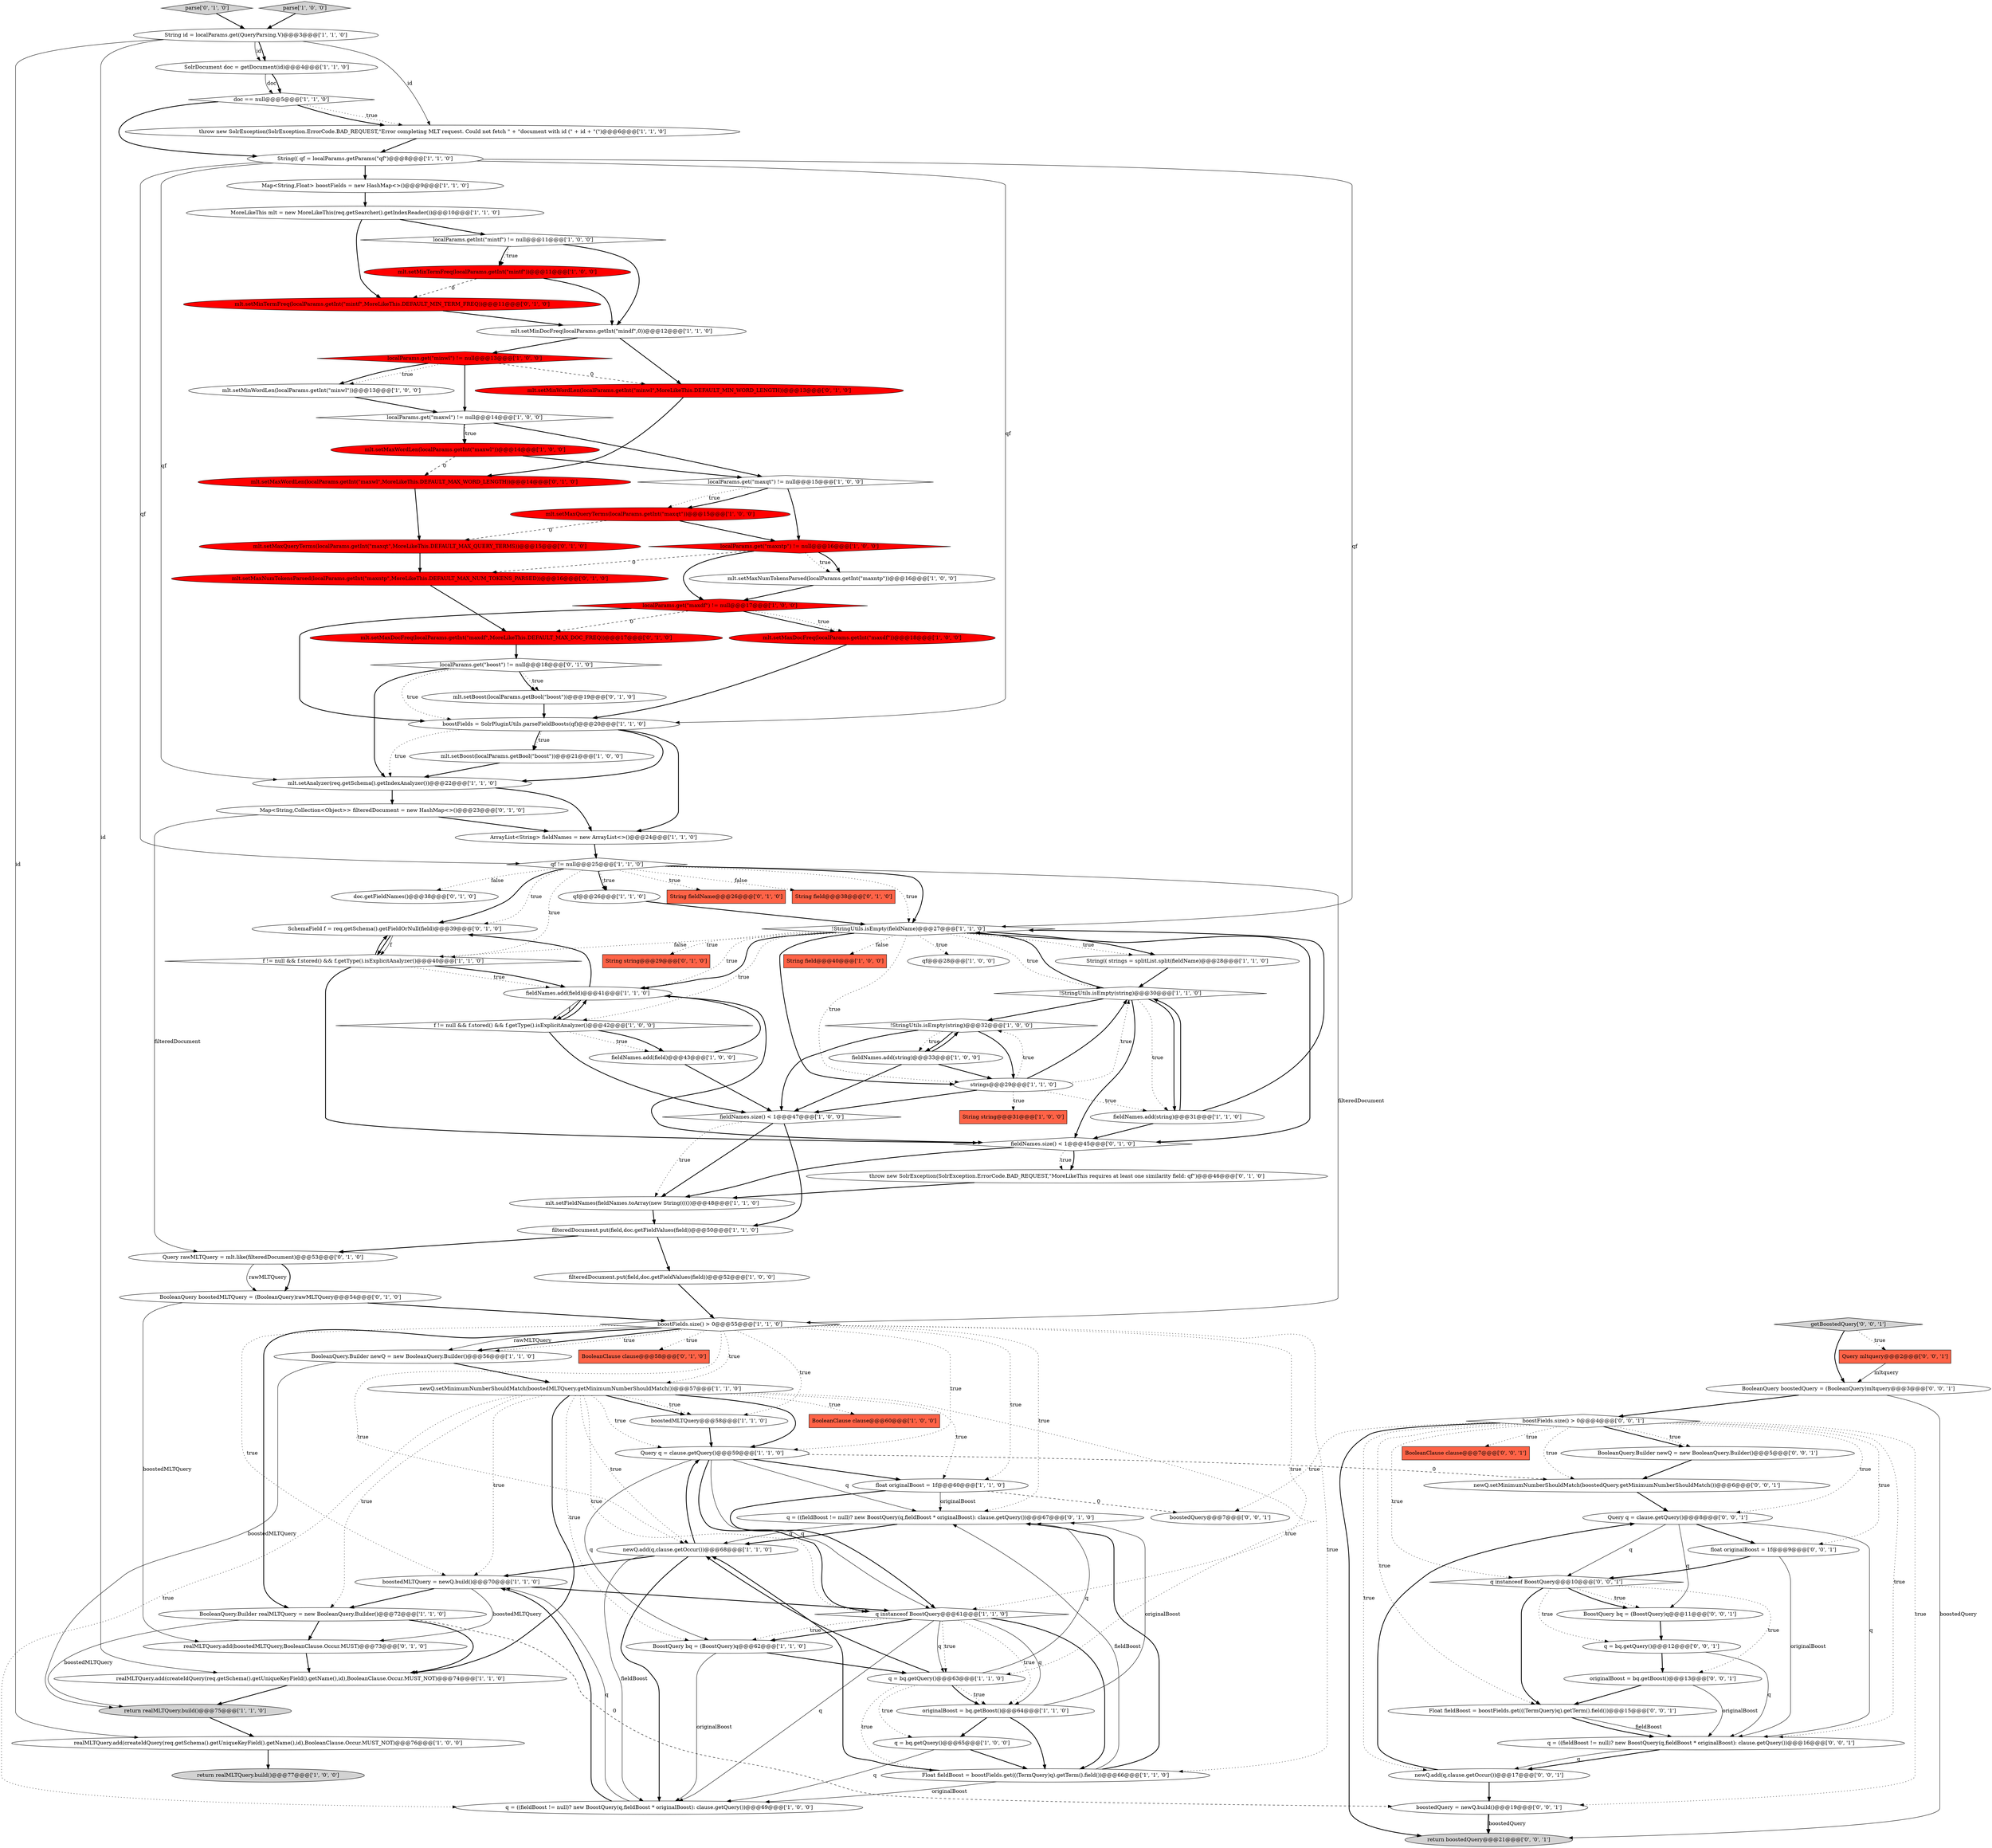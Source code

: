 digraph {
20 [style = filled, label = "mlt.setBoost(localParams.getBool(\"boost\"))@@@21@@@['1', '0', '0']", fillcolor = white, shape = ellipse image = "AAA0AAABBB1BBB"];
44 [style = filled, label = "Query q = clause.getQuery()@@@59@@@['1', '1', '0']", fillcolor = white, shape = ellipse image = "AAA0AAABBB1BBB"];
60 [style = filled, label = "mlt.setMinDocFreq(localParams.getInt(\"mindf\",0))@@@12@@@['1', '1', '0']", fillcolor = white, shape = ellipse image = "AAA0AAABBB1BBB"];
38 [style = filled, label = "qf != null@@@25@@@['1', '1', '0']", fillcolor = white, shape = diamond image = "AAA0AAABBB1BBB"];
83 [style = filled, label = "mlt.setMaxDocFreq(localParams.getInt(\"maxdf\",MoreLikeThis.DEFAULT_MAX_DOC_FREQ))@@@17@@@['0', '1', '0']", fillcolor = red, shape = ellipse image = "AAA1AAABBB2BBB"];
10 [style = filled, label = "SolrDocument doc = getDocument(id)@@@4@@@['1', '1', '0']", fillcolor = white, shape = ellipse image = "AAA0AAABBB1BBB"];
69 [style = filled, label = "SchemaField f = req.getSchema().getFieldOrNull(field)@@@39@@@['0', '1', '0']", fillcolor = white, shape = ellipse image = "AAA0AAABBB2BBB"];
96 [style = filled, label = "newQ.setMinimumNumberShouldMatch(boostedQuery.getMinimumNumberShouldMatch())@@@6@@@['0', '0', '1']", fillcolor = white, shape = ellipse image = "AAA0AAABBB3BBB"];
41 [style = filled, label = "fieldNames.add(field)@@@41@@@['1', '1', '0']", fillcolor = white, shape = ellipse image = "AAA0AAABBB1BBB"];
101 [style = filled, label = "boostedQuery@@@7@@@['0', '0', '1']", fillcolor = white, shape = ellipse image = "AAA0AAABBB3BBB"];
92 [style = filled, label = "getBoostedQuery['0', '0', '1']", fillcolor = lightgray, shape = diamond image = "AAA0AAABBB3BBB"];
35 [style = filled, label = "filteredDocument.put(field,doc.getFieldValues(field))@@@52@@@['1', '0', '0']", fillcolor = white, shape = ellipse image = "AAA0AAABBB1BBB"];
24 [style = filled, label = "boostFields.size() > 0@@@55@@@['1', '1', '0']", fillcolor = white, shape = diamond image = "AAA0AAABBB1BBB"];
40 [style = filled, label = "ArrayList<String> fieldNames = new ArrayList<>()@@@24@@@['1', '1', '0']", fillcolor = white, shape = ellipse image = "AAA0AAABBB1BBB"];
51 [style = filled, label = "!StringUtils.isEmpty(fieldName)@@@27@@@['1', '1', '0']", fillcolor = white, shape = diamond image = "AAA0AAABBB1BBB"];
46 [style = filled, label = "filteredDocument.put(field,doc.getFieldValues(field))@@@50@@@['1', '1', '0']", fillcolor = white, shape = ellipse image = "AAA0AAABBB1BBB"];
67 [style = filled, label = "mlt.setMaxNumTokensParsed(localParams.getInt(\"maxntp\",MoreLikeThis.DEFAULT_MAX_NUM_TOKENS_PARSED))@@@16@@@['0', '1', '0']", fillcolor = red, shape = ellipse image = "AAA1AAABBB2BBB"];
30 [style = filled, label = "q = ((fieldBoost != null)? new BoostQuery(q,fieldBoost * originalBoost): clause.getQuery())@@@69@@@['1', '0', '0']", fillcolor = white, shape = ellipse image = "AAA0AAABBB1BBB"];
17 [style = filled, label = "newQ.add(q,clause.getOccur())@@@68@@@['1', '1', '0']", fillcolor = white, shape = ellipse image = "AAA0AAABBB1BBB"];
42 [style = filled, label = "fieldNames.add(field)@@@43@@@['1', '0', '0']", fillcolor = white, shape = ellipse image = "AAA0AAABBB1BBB"];
70 [style = filled, label = "mlt.setMinTermFreq(localParams.getInt(\"mintf\",MoreLikeThis.DEFAULT_MIN_TERM_FREQ))@@@11@@@['0', '1', '0']", fillcolor = red, shape = ellipse image = "AAA1AAABBB2BBB"];
103 [style = filled, label = "Query q = clause.getQuery()@@@8@@@['0', '0', '1']", fillcolor = white, shape = ellipse image = "AAA0AAABBB3BBB"];
31 [style = filled, label = "String id = localParams.get(QueryParsing.V)@@@3@@@['1', '1', '0']", fillcolor = white, shape = ellipse image = "AAA0AAABBB1BBB"];
80 [style = filled, label = "realMLTQuery.add(boostedMLTQuery,BooleanClause.Occur.MUST)@@@73@@@['0', '1', '0']", fillcolor = white, shape = ellipse image = "AAA0AAABBB2BBB"];
79 [style = filled, label = "localParams.get(\"boost\") != null@@@18@@@['0', '1', '0']", fillcolor = white, shape = diamond image = "AAA0AAABBB2BBB"];
29 [style = filled, label = "localParams.get(\"maxwl\") != null@@@14@@@['1', '0', '0']", fillcolor = white, shape = diamond image = "AAA0AAABBB1BBB"];
75 [style = filled, label = "Map<String,Collection<Object>> filteredDocument = new HashMap<>()@@@23@@@['0', '1', '0']", fillcolor = white, shape = ellipse image = "AAA0AAABBB2BBB"];
52 [style = filled, label = "localParams.get(\"minwl\") != null@@@13@@@['1', '0', '0']", fillcolor = red, shape = diamond image = "AAA1AAABBB1BBB"];
21 [style = filled, label = "BooleanQuery.Builder newQ = new BooleanQuery.Builder()@@@56@@@['1', '1', '0']", fillcolor = white, shape = ellipse image = "AAA0AAABBB1BBB"];
74 [style = filled, label = "mlt.setMaxWordLen(localParams.getInt(\"maxwl\",MoreLikeThis.DEFAULT_MAX_WORD_LENGTH))@@@14@@@['0', '1', '0']", fillcolor = red, shape = ellipse image = "AAA1AAABBB2BBB"];
94 [style = filled, label = "BooleanClause clause@@@7@@@['0', '0', '1']", fillcolor = tomato, shape = box image = "AAA0AAABBB3BBB"];
98 [style = filled, label = "boostFields.size() > 0@@@4@@@['0', '0', '1']", fillcolor = white, shape = diamond image = "AAA0AAABBB3BBB"];
93 [style = filled, label = "Float fieldBoost = boostFields.get(((TermQuery)q).getTerm().field())@@@15@@@['0', '0', '1']", fillcolor = white, shape = ellipse image = "AAA0AAABBB3BBB"];
57 [style = filled, label = "localParams.get(\"maxdf\") != null@@@17@@@['1', '0', '0']", fillcolor = red, shape = diamond image = "AAA1AAABBB1BBB"];
27 [style = filled, label = "BooleanClause clause@@@60@@@['1', '0', '0']", fillcolor = tomato, shape = box image = "AAA0AAABBB1BBB"];
78 [style = filled, label = "mlt.setMinWordLen(localParams.getInt(\"minwl\",MoreLikeThis.DEFAULT_MIN_WORD_LENGTH))@@@13@@@['0', '1', '0']", fillcolor = red, shape = ellipse image = "AAA1AAABBB2BBB"];
81 [style = filled, label = "mlt.setMaxQueryTerms(localParams.getInt(\"maxqt\",MoreLikeThis.DEFAULT_MAX_QUERY_TERMS))@@@15@@@['0', '1', '0']", fillcolor = red, shape = ellipse image = "AAA1AAABBB2BBB"];
106 [style = filled, label = "boostedQuery = newQ.build()@@@19@@@['0', '0', '1']", fillcolor = white, shape = ellipse image = "AAA0AAABBB3BBB"];
37 [style = filled, label = "q = bq.getQuery()@@@65@@@['1', '0', '0']", fillcolor = white, shape = ellipse image = "AAA0AAABBB1BBB"];
55 [style = filled, label = "return realMLTQuery.build()@@@77@@@['1', '0', '0']", fillcolor = lightgray, shape = ellipse image = "AAA0AAABBB1BBB"];
59 [style = filled, label = "return realMLTQuery.build()@@@75@@@['1', '1', '0']", fillcolor = lightgray, shape = ellipse image = "AAA0AAABBB1BBB"];
68 [style = filled, label = "String string@@@29@@@['0', '1', '0']", fillcolor = tomato, shape = box image = "AAA0AAABBB2BBB"];
56 [style = filled, label = "localParams.get(\"maxntp\") != null@@@16@@@['1', '0', '0']", fillcolor = red, shape = diamond image = "AAA1AAABBB1BBB"];
86 [style = filled, label = "parse['0', '1', '0']", fillcolor = lightgray, shape = diamond image = "AAA0AAABBB2BBB"];
3 [style = filled, label = "!StringUtils.isEmpty(string)@@@30@@@['1', '1', '0']", fillcolor = white, shape = diamond image = "AAA0AAABBB1BBB"];
91 [style = filled, label = "return boostedQuery@@@21@@@['0', '0', '1']", fillcolor = lightgray, shape = ellipse image = "AAA0AAABBB3BBB"];
5 [style = filled, label = "mlt.setMaxDocFreq(localParams.getInt(\"maxdf\"))@@@18@@@['1', '0', '0']", fillcolor = red, shape = ellipse image = "AAA1AAABBB1BBB"];
0 [style = filled, label = "String string@@@31@@@['1', '0', '0']", fillcolor = tomato, shape = box image = "AAA0AAABBB1BBB"];
7 [style = filled, label = "fieldNames.add(string)@@@31@@@['1', '1', '0']", fillcolor = white, shape = ellipse image = "AAA0AAABBB1BBB"];
104 [style = filled, label = "originalBoost = bq.getBoost()@@@13@@@['0', '0', '1']", fillcolor = white, shape = ellipse image = "AAA0AAABBB3BBB"];
105 [style = filled, label = "q instanceof BoostQuery@@@10@@@['0', '0', '1']", fillcolor = white, shape = diamond image = "AAA0AAABBB3BBB"];
15 [style = filled, label = "realMLTQuery.add(createIdQuery(req.getSchema().getUniqueKeyField().getName(),id),BooleanClause.Occur.MUST_NOT)@@@76@@@['1', '0', '0']", fillcolor = white, shape = ellipse image = "AAA0AAABBB1BBB"];
85 [style = filled, label = "String fieldName@@@26@@@['0', '1', '0']", fillcolor = tomato, shape = box image = "AAA0AAABBB2BBB"];
97 [style = filled, label = "q = ((fieldBoost != null)? new BoostQuery(q,fieldBoost * originalBoost): clause.getQuery())@@@16@@@['0', '0', '1']", fillcolor = white, shape = ellipse image = "AAA0AAABBB3BBB"];
64 [style = filled, label = "String(( qf = localParams.getParams(\"qf\")@@@8@@@['1', '1', '0']", fillcolor = white, shape = ellipse image = "AAA0AAABBB1BBB"];
84 [style = filled, label = "mlt.setBoost(localParams.getBool(\"boost\"))@@@19@@@['0', '1', '0']", fillcolor = white, shape = ellipse image = "AAA0AAABBB2BBB"];
33 [style = filled, label = "boostedMLTQuery = newQ.build()@@@70@@@['1', '1', '0']", fillcolor = white, shape = ellipse image = "AAA0AAABBB1BBB"];
63 [style = filled, label = "boostedMLTQuery@@@58@@@['1', '1', '0']", fillcolor = white, shape = ellipse image = "AAA0AAABBB1BBB"];
65 [style = filled, label = "strings@@@29@@@['1', '1', '0']", fillcolor = white, shape = ellipse image = "AAA0AAABBB1BBB"];
45 [style = filled, label = "mlt.setMaxQueryTerms(localParams.getInt(\"maxqt\"))@@@15@@@['1', '0', '0']", fillcolor = red, shape = ellipse image = "AAA1AAABBB1BBB"];
99 [style = filled, label = "BooleanQuery boostedQuery = (BooleanQuery)mltquery@@@3@@@['0', '0', '1']", fillcolor = white, shape = ellipse image = "AAA0AAABBB3BBB"];
90 [style = filled, label = "Query mltquery@@@2@@@['0', '0', '1']", fillcolor = tomato, shape = box image = "AAA0AAABBB3BBB"];
23 [style = filled, label = "mlt.setMinTermFreq(localParams.getInt(\"mintf\"))@@@11@@@['1', '0', '0']", fillcolor = red, shape = ellipse image = "AAA1AAABBB1BBB"];
77 [style = filled, label = "q = ((fieldBoost != null)? new BoostQuery(q,fieldBoost * originalBoost): clause.getQuery())@@@67@@@['0', '1', '0']", fillcolor = white, shape = ellipse image = "AAA0AAABBB2BBB"];
58 [style = filled, label = "float originalBoost = 1f@@@60@@@['1', '1', '0']", fillcolor = white, shape = ellipse image = "AAA0AAABBB1BBB"];
39 [style = filled, label = "mlt.setMaxNumTokensParsed(localParams.getInt(\"maxntp\"))@@@16@@@['1', '0', '0']", fillcolor = white, shape = ellipse image = "AAA0AAABBB1BBB"];
73 [style = filled, label = "throw new SolrException(SolrException.ErrorCode.BAD_REQUEST,\"MoreLikeThis requires at least one similarity field: qf\")@@@46@@@['0', '1', '0']", fillcolor = white, shape = ellipse image = "AAA0AAABBB2BBB"];
72 [style = filled, label = "fieldNames.size() < 1@@@45@@@['0', '1', '0']", fillcolor = white, shape = diamond image = "AAA0AAABBB2BBB"];
32 [style = filled, label = "q = bq.getQuery()@@@63@@@['1', '1', '0']", fillcolor = white, shape = ellipse image = "AAA0AAABBB1BBB"];
48 [style = filled, label = "MoreLikeThis mlt = new MoreLikeThis(req.getSearcher().getIndexReader())@@@10@@@['1', '1', '0']", fillcolor = white, shape = ellipse image = "AAA0AAABBB1BBB"];
16 [style = filled, label = "f != null && f.stored() && f.getType().isExplicitAnalyzer()@@@42@@@['1', '0', '0']", fillcolor = white, shape = diamond image = "AAA0AAABBB1BBB"];
62 [style = filled, label = "!StringUtils.isEmpty(string)@@@32@@@['1', '0', '0']", fillcolor = white, shape = diamond image = "AAA0AAABBB1BBB"];
26 [style = filled, label = "mlt.setMinWordLen(localParams.getInt(\"minwl\"))@@@13@@@['1', '0', '0']", fillcolor = white, shape = ellipse image = "AAA0AAABBB1BBB"];
66 [style = filled, label = "String field@@@38@@@['0', '1', '0']", fillcolor = tomato, shape = box image = "AAA0AAABBB2BBB"];
47 [style = filled, label = "realMLTQuery.add(createIdQuery(req.getSchema().getUniqueKeyField().getName(),id),BooleanClause.Occur.MUST_NOT)@@@74@@@['1', '1', '0']", fillcolor = white, shape = ellipse image = "AAA0AAABBB1BBB"];
89 [style = filled, label = "float originalBoost = 1f@@@9@@@['0', '0', '1']", fillcolor = white, shape = ellipse image = "AAA0AAABBB3BBB"];
43 [style = filled, label = "fieldNames.size() < 1@@@47@@@['1', '0', '0']", fillcolor = white, shape = diamond image = "AAA0AAABBB1BBB"];
11 [style = filled, label = "String field@@@40@@@['1', '0', '0']", fillcolor = tomato, shape = box image = "AAA0AAABBB1BBB"];
50 [style = filled, label = "Map<String,Float> boostFields = new HashMap<>()@@@9@@@['1', '1', '0']", fillcolor = white, shape = ellipse image = "AAA0AAABBB1BBB"];
54 [style = filled, label = "mlt.setAnalyzer(req.getSchema().getIndexAnalyzer())@@@22@@@['1', '1', '0']", fillcolor = white, shape = ellipse image = "AAA0AAABBB1BBB"];
12 [style = filled, label = "String(( strings = splitList.split(fieldName)@@@28@@@['1', '1', '0']", fillcolor = white, shape = ellipse image = "AAA0AAABBB1BBB"];
53 [style = filled, label = "mlt.setMaxWordLen(localParams.getInt(\"maxwl\"))@@@14@@@['1', '0', '0']", fillcolor = red, shape = ellipse image = "AAA1AAABBB1BBB"];
19 [style = filled, label = "Float fieldBoost = boostFields.get(((TermQuery)q).getTerm().field())@@@66@@@['1', '1', '0']", fillcolor = white, shape = ellipse image = "AAA0AAABBB1BBB"];
102 [style = filled, label = "q = bq.getQuery()@@@12@@@['0', '0', '1']", fillcolor = white, shape = ellipse image = "AAA0AAABBB3BBB"];
14 [style = filled, label = "boostFields = SolrPluginUtils.parseFieldBoosts(qf)@@@20@@@['1', '1', '0']", fillcolor = white, shape = ellipse image = "AAA0AAABBB1BBB"];
2 [style = filled, label = "qf@@@26@@@['1', '1', '0']", fillcolor = white, shape = ellipse image = "AAA0AAABBB1BBB"];
88 [style = filled, label = "newQ.add(q,clause.getOccur())@@@17@@@['0', '0', '1']", fillcolor = white, shape = ellipse image = "AAA0AAABBB3BBB"];
8 [style = filled, label = "localParams.get(\"maxqt\") != null@@@15@@@['1', '0', '0']", fillcolor = white, shape = diamond image = "AAA0AAABBB1BBB"];
22 [style = filled, label = "newQ.setMinimumNumberShouldMatch(boostedMLTQuery.getMinimumNumberShouldMatch())@@@57@@@['1', '1', '0']", fillcolor = white, shape = ellipse image = "AAA0AAABBB1BBB"];
6 [style = filled, label = "q instanceof BoostQuery@@@61@@@['1', '1', '0']", fillcolor = white, shape = diamond image = "AAA0AAABBB1BBB"];
34 [style = filled, label = "fieldNames.add(string)@@@33@@@['1', '0', '0']", fillcolor = white, shape = ellipse image = "AAA0AAABBB1BBB"];
76 [style = filled, label = "Query rawMLTQuery = mlt.like(filteredDocument)@@@53@@@['0', '1', '0']", fillcolor = white, shape = ellipse image = "AAA0AAABBB2BBB"];
18 [style = filled, label = "f != null && f.stored() && f.getType().isExplicitAnalyzer()@@@40@@@['1', '1', '0']", fillcolor = white, shape = diamond image = "AAA0AAABBB1BBB"];
9 [style = filled, label = "qf@@@28@@@['1', '0', '0']", fillcolor = white, shape = ellipse image = "AAA0AAABBB1BBB"];
25 [style = filled, label = "doc == null@@@5@@@['1', '1', '0']", fillcolor = white, shape = diamond image = "AAA0AAABBB1BBB"];
36 [style = filled, label = "BoostQuery bq = (BoostQuery)q@@@62@@@['1', '1', '0']", fillcolor = white, shape = ellipse image = "AAA0AAABBB1BBB"];
100 [style = filled, label = "BooleanQuery.Builder newQ = new BooleanQuery.Builder()@@@5@@@['0', '0', '1']", fillcolor = white, shape = ellipse image = "AAA0AAABBB3BBB"];
49 [style = filled, label = "parse['1', '0', '0']", fillcolor = lightgray, shape = diamond image = "AAA0AAABBB1BBB"];
87 [style = filled, label = "BooleanQuery boostedMLTQuery = (BooleanQuery)rawMLTQuery@@@54@@@['0', '1', '0']", fillcolor = white, shape = ellipse image = "AAA0AAABBB2BBB"];
71 [style = filled, label = "doc.getFieldNames()@@@38@@@['0', '1', '0']", fillcolor = white, shape = ellipse image = "AAA0AAABBB2BBB"];
4 [style = filled, label = "BooleanQuery.Builder realMLTQuery = new BooleanQuery.Builder()@@@72@@@['1', '1', '0']", fillcolor = white, shape = ellipse image = "AAA0AAABBB1BBB"];
61 [style = filled, label = "throw new SolrException(SolrException.ErrorCode.BAD_REQUEST,\"Error completing MLT request. Could not fetch \" + \"document with id (\" + id + \"(\")@@@6@@@['1', '1', '0']", fillcolor = white, shape = ellipse image = "AAA0AAABBB1BBB"];
13 [style = filled, label = "originalBoost = bq.getBoost()@@@64@@@['1', '1', '0']", fillcolor = white, shape = ellipse image = "AAA0AAABBB1BBB"];
28 [style = filled, label = "mlt.setFieldNames(fieldNames.toArray(new String(((())@@@48@@@['1', '1', '0']", fillcolor = white, shape = ellipse image = "AAA0AAABBB1BBB"];
1 [style = filled, label = "localParams.getInt(\"mintf\") != null@@@11@@@['1', '0', '0']", fillcolor = white, shape = diamond image = "AAA0AAABBB1BBB"];
95 [style = filled, label = "BoostQuery bq = (BoostQuery)q@@@11@@@['0', '0', '1']", fillcolor = white, shape = ellipse image = "AAA0AAABBB3BBB"];
82 [style = filled, label = "BooleanClause clause@@@58@@@['0', '1', '0']", fillcolor = tomato, shape = box image = "AAA0AAABBB2BBB"];
15->55 [style = bold, label=""];
24->6 [style = dotted, label="true"];
42->41 [style = bold, label=""];
2->51 [style = bold, label=""];
44->96 [style = dashed, label="0"];
38->51 [style = bold, label=""];
24->17 [style = dotted, label="true"];
88->103 [style = bold, label=""];
57->14 [style = bold, label=""];
24->33 [style = dotted, label="true"];
6->30 [style = solid, label="q"];
6->32 [style = dotted, label="true"];
64->38 [style = solid, label="qf"];
103->89 [style = bold, label=""];
87->80 [style = solid, label="boostedMLTQuery"];
40->38 [style = bold, label=""];
77->17 [style = bold, label=""];
3->62 [style = bold, label=""];
1->23 [style = bold, label=""];
6->32 [style = solid, label="q"];
61->64 [style = bold, label=""];
25->61 [style = dotted, label="true"];
7->72 [style = bold, label=""];
16->41 [style = bold, label=""];
77->17 [style = solid, label="q"];
32->77 [style = solid, label="q"];
39->57 [style = bold, label=""];
65->62 [style = dotted, label="true"];
60->78 [style = bold, label=""];
103->105 [style = solid, label="q"];
38->69 [style = dotted, label="true"];
24->63 [style = dotted, label="true"];
22->58 [style = dotted, label="true"];
24->21 [style = bold, label=""];
76->87 [style = bold, label=""];
46->76 [style = bold, label=""];
62->65 [style = bold, label=""];
19->77 [style = solid, label="fieldBoost"];
22->47 [style = bold, label=""];
72->73 [style = bold, label=""];
22->63 [style = bold, label=""];
16->43 [style = bold, label=""];
32->37 [style = dotted, label="true"];
16->42 [style = bold, label=""];
88->106 [style = bold, label=""];
64->51 [style = solid, label="qf"];
1->23 [style = dotted, label="true"];
17->44 [style = bold, label=""];
22->17 [style = dotted, label="true"];
69->18 [style = bold, label=""];
22->44 [style = dotted, label="true"];
32->13 [style = dotted, label="true"];
79->84 [style = dotted, label="true"];
31->15 [style = solid, label="id"];
24->21 [style = dotted, label="true"];
99->98 [style = bold, label=""];
48->1 [style = bold, label=""];
98->103 [style = dotted, label="true"];
98->93 [style = dotted, label="true"];
106->91 [style = solid, label="boostedQuery"];
105->93 [style = bold, label=""];
14->20 [style = bold, label=""];
31->10 [style = solid, label="id"];
3->7 [style = dotted, label="true"];
80->47 [style = bold, label=""];
98->91 [style = bold, label=""];
105->102 [style = dotted, label="true"];
105->95 [style = dotted, label="true"];
3->72 [style = bold, label=""];
16->42 [style = dotted, label="true"];
4->80 [style = bold, label=""];
79->84 [style = bold, label=""];
6->13 [style = dotted, label="true"];
37->30 [style = solid, label="q"];
45->81 [style = dashed, label="0"];
92->99 [style = bold, label=""];
22->33 [style = dotted, label="true"];
98->94 [style = dotted, label="true"];
56->57 [style = bold, label=""];
3->51 [style = bold, label=""];
53->74 [style = dashed, label="0"];
43->46 [style = bold, label=""];
38->2 [style = bold, label=""];
17->30 [style = solid, label="fieldBoost"];
38->18 [style = dotted, label="true"];
97->88 [style = bold, label=""];
13->37 [style = bold, label=""];
69->18 [style = solid, label="f"];
10->25 [style = solid, label="doc"];
90->99 [style = solid, label="mltquery"];
22->63 [style = dotted, label="true"];
75->76 [style = solid, label="filteredDocument"];
7->51 [style = bold, label=""];
62->43 [style = bold, label=""];
3->7 [style = bold, label=""];
10->25 [style = bold, label=""];
21->22 [style = bold, label=""];
49->31 [style = bold, label=""];
72->73 [style = dotted, label="true"];
24->22 [style = dotted, label="true"];
34->62 [style = bold, label=""];
57->5 [style = bold, label=""];
103->95 [style = solid, label="q"];
38->69 [style = bold, label=""];
29->53 [style = dotted, label="true"];
43->28 [style = dotted, label="true"];
79->54 [style = bold, label=""];
45->56 [style = bold, label=""];
18->41 [style = dotted, label="true"];
38->66 [style = dotted, label="false"];
24->19 [style = dotted, label="true"];
98->96 [style = dotted, label="true"];
18->41 [style = bold, label=""];
31->47 [style = solid, label="id"];
22->32 [style = dotted, label="true"];
4->47 [style = bold, label=""];
22->4 [style = dotted, label="true"];
24->58 [style = dotted, label="true"];
25->64 [style = bold, label=""];
32->17 [style = bold, label=""];
98->89 [style = dotted, label="true"];
51->16 [style = dotted, label="true"];
79->14 [style = dotted, label="true"];
51->41 [style = dotted, label="true"];
83->79 [style = bold, label=""];
22->44 [style = bold, label=""];
52->26 [style = bold, label=""];
56->39 [style = dotted, label="true"];
44->36 [style = solid, label="q"];
54->40 [style = bold, label=""];
62->34 [style = dotted, label="true"];
78->74 [style = bold, label=""];
104->93 [style = bold, label=""];
30->33 [style = bold, label=""];
48->70 [style = bold, label=""];
51->68 [style = dotted, label="true"];
103->97 [style = solid, label="q"];
24->82 [style = dotted, label="true"];
75->40 [style = bold, label=""];
51->12 [style = bold, label=""];
38->85 [style = dotted, label="true"];
33->4 [style = bold, label=""];
105->104 [style = dotted, label="true"];
24->44 [style = dotted, label="true"];
93->97 [style = solid, label="fieldBoost"];
21->59 [style = solid, label="boostedMLTQuery"];
93->97 [style = bold, label=""];
51->12 [style = dotted, label="true"];
51->9 [style = dotted, label="true"];
4->59 [style = solid, label="boostedMLTQuery"];
19->17 [style = bold, label=""];
51->72 [style = bold, label=""];
50->48 [style = bold, label=""];
98->106 [style = dotted, label="true"];
98->100 [style = bold, label=""];
105->95 [style = bold, label=""];
58->101 [style = dashed, label="0"];
47->59 [style = bold, label=""];
18->69 [style = bold, label=""];
34->65 [style = bold, label=""];
35->24 [style = bold, label=""];
65->3 [style = dotted, label="true"];
23->70 [style = dashed, label="0"];
52->78 [style = dashed, label="0"];
41->16 [style = solid, label="f"];
54->75 [style = bold, label=""];
98->97 [style = dotted, label="true"];
13->19 [style = bold, label=""];
38->71 [style = dotted, label="false"];
57->83 [style = dashed, label="0"];
98->100 [style = dotted, label="true"];
65->0 [style = dotted, label="true"];
30->33 [style = solid, label="q"];
31->10 [style = bold, label=""];
98->88 [style = dotted, label="true"];
8->45 [style = bold, label=""];
102->97 [style = solid, label="q"];
22->27 [style = dotted, label="true"];
72->28 [style = bold, label=""];
46->35 [style = bold, label=""];
36->30 [style = solid, label="originalBoost"];
56->39 [style = bold, label=""];
51->65 [style = bold, label=""];
62->34 [style = bold, label=""];
87->24 [style = bold, label=""];
20->54 [style = bold, label=""];
19->30 [style = solid, label="originalBoost"];
53->8 [style = bold, label=""];
76->87 [style = solid, label="rawMLTQuery"];
41->16 [style = bold, label=""];
18->72 [style = bold, label=""];
12->3 [style = bold, label=""];
51->65 [style = dotted, label="true"];
22->36 [style = dotted, label="true"];
33->80 [style = solid, label="boostedMLTQuery"];
67->83 [style = bold, label=""];
60->52 [style = bold, label=""];
92->90 [style = dotted, label="true"];
64->14 [style = solid, label="qf"];
34->43 [style = bold, label=""];
41->69 [style = bold, label=""];
96->103 [style = bold, label=""];
56->67 [style = dashed, label="0"];
19->77 [style = bold, label=""];
89->105 [style = bold, label=""];
1->60 [style = bold, label=""];
29->53 [style = bold, label=""];
63->44 [style = bold, label=""];
95->102 [style = bold, label=""];
29->8 [style = bold, label=""];
8->56 [style = bold, label=""];
65->3 [style = bold, label=""];
44->6 [style = bold, label=""];
42->43 [style = bold, label=""];
104->97 [style = solid, label="originalBoost"];
6->36 [style = dotted, label="true"];
98->101 [style = dotted, label="true"];
24->21 [style = solid, label="rawMLTQuery"];
8->45 [style = dotted, label="true"];
59->15 [style = bold, label=""];
65->43 [style = bold, label=""];
26->29 [style = bold, label=""];
33->6 [style = bold, label=""];
64->54 [style = solid, label="qf"];
81->67 [style = bold, label=""];
36->32 [style = bold, label=""];
100->96 [style = bold, label=""];
86->31 [style = bold, label=""];
17->30 [style = bold, label=""];
17->33 [style = bold, label=""];
44->6 [style = solid, label="q"];
13->77 [style = solid, label="originalBoost"];
84->14 [style = bold, label=""];
5->14 [style = bold, label=""];
6->19 [style = bold, label=""];
58->77 [style = solid, label="originalBoost"];
99->91 [style = solid, label="boostedQuery"];
73->28 [style = bold, label=""];
51->11 [style = dotted, label="false"];
22->6 [style = dotted, label="true"];
6->36 [style = bold, label=""];
51->3 [style = dotted, label="true"];
38->24 [style = solid, label="filteredDocument"];
7->3 [style = bold, label=""];
98->105 [style = dotted, label="true"];
43->28 [style = bold, label=""];
23->60 [style = bold, label=""];
74->81 [style = bold, label=""];
14->20 [style = dotted, label="true"];
14->54 [style = bold, label=""];
31->61 [style = solid, label="id"];
28->46 [style = bold, label=""];
24->4 [style = bold, label=""];
6->13 [style = solid, label="q"];
4->106 [style = dashed, label="0"];
44->77 [style = solid, label="q"];
70->60 [style = bold, label=""];
38->2 [style = dotted, label="true"];
65->7 [style = dotted, label="true"];
106->91 [style = bold, label=""];
57->5 [style = dotted, label="true"];
24->77 [style = dotted, label="true"];
58->6 [style = bold, label=""];
52->29 [style = bold, label=""];
44->58 [style = bold, label=""];
25->61 [style = bold, label=""];
64->50 [style = bold, label=""];
37->19 [style = bold, label=""];
102->104 [style = bold, label=""];
89->97 [style = solid, label="originalBoost"];
51->18 [style = dotted, label="false"];
32->13 [style = bold, label=""];
22->30 [style = dotted, label="true"];
41->72 [style = bold, label=""];
52->26 [style = dotted, label="true"];
38->51 [style = dotted, label="true"];
97->88 [style = solid, label="q"];
51->41 [style = bold, label=""];
14->40 [style = bold, label=""];
14->54 [style = dotted, label="true"];
32->19 [style = dotted, label="true"];
}

